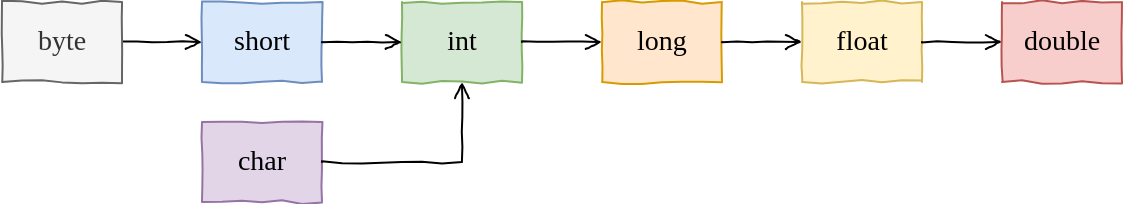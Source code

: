 <mxfile version="13.4.5" type="device"><diagram id="KuzGus1QBj_VSS0Z-u9N" name="Page-1"><mxGraphModel dx="415" dy="243" grid="1" gridSize="10" guides="1" tooltips="1" connect="1" arrows="1" fold="1" page="1" pageScale="1" pageWidth="1169" pageHeight="827" math="0" shadow="0"><root><mxCell id="0"/><mxCell id="1" parent="0"/><mxCell id="kcWvWe0X2HlvCedmLcou-9" style="edgeStyle=orthogonalEdgeStyle;rounded=0;orthogonalLoop=1;jettySize=auto;html=1;exitX=1;exitY=0.5;exitDx=0;exitDy=0;entryX=0;entryY=0.5;entryDx=0;entryDy=0;fontFamily=Comic Sans MS;comic=1;endArrow=open;endFill=0;fontSize=14;" edge="1" parent="1" source="kcWvWe0X2HlvCedmLcou-2" target="kcWvWe0X2HlvCedmLcou-3"><mxGeometry relative="1" as="geometry"/></mxCell><mxCell id="kcWvWe0X2HlvCedmLcou-2" value="byte" style="rounded=0;whiteSpace=wrap;html=1;comic=1;fontFamily=Comic Sans MS;fillColor=#f5f5f5;strokeColor=#666666;fontColor=#333333;fontSize=14;" vertex="1" parent="1"><mxGeometry x="220" y="100" width="60" height="40" as="geometry"/></mxCell><mxCell id="kcWvWe0X2HlvCedmLcou-3" value="short" style="rounded=0;whiteSpace=wrap;html=1;comic=1;fontFamily=Comic Sans MS;fillColor=#dae8fc;strokeColor=#6c8ebf;fontSize=14;" vertex="1" parent="1"><mxGeometry x="320" y="100" width="60" height="40" as="geometry"/></mxCell><mxCell id="kcWvWe0X2HlvCedmLcou-4" value="int" style="rounded=0;whiteSpace=wrap;html=1;comic=1;fontFamily=Comic Sans MS;fillColor=#d5e8d4;strokeColor=#82b366;fontSize=14;" vertex="1" parent="1"><mxGeometry x="420" y="100" width="60" height="40" as="geometry"/></mxCell><mxCell id="kcWvWe0X2HlvCedmLcou-5" value="long" style="rounded=0;whiteSpace=wrap;html=1;comic=1;fontFamily=Comic Sans MS;fillColor=#ffe6cc;strokeColor=#d79b00;fontSize=14;" vertex="1" parent="1"><mxGeometry x="520" y="100" width="60" height="40" as="geometry"/></mxCell><mxCell id="kcWvWe0X2HlvCedmLcou-6" value="float" style="rounded=0;whiteSpace=wrap;html=1;comic=1;fontFamily=Comic Sans MS;fillColor=#fff2cc;strokeColor=#d6b656;fontSize=14;" vertex="1" parent="1"><mxGeometry x="620" y="100" width="60" height="40" as="geometry"/></mxCell><mxCell id="kcWvWe0X2HlvCedmLcou-7" value="double" style="rounded=0;whiteSpace=wrap;html=1;comic=1;fontFamily=Comic Sans MS;fillColor=#f8cecc;strokeColor=#b85450;fontSize=14;" vertex="1" parent="1"><mxGeometry x="720" y="100" width="60" height="40" as="geometry"/></mxCell><mxCell id="kcWvWe0X2HlvCedmLcou-8" value="char" style="rounded=0;whiteSpace=wrap;html=1;comic=1;fontFamily=Comic Sans MS;fillColor=#e1d5e7;strokeColor=#9673a6;fontSize=14;" vertex="1" parent="1"><mxGeometry x="320" y="160" width="60" height="40" as="geometry"/></mxCell><mxCell id="kcWvWe0X2HlvCedmLcou-10" style="edgeStyle=orthogonalEdgeStyle;rounded=0;orthogonalLoop=1;jettySize=auto;html=1;entryX=0.5;entryY=1;entryDx=0;entryDy=0;fontFamily=Comic Sans MS;comic=1;endArrow=open;endFill=0;exitX=1;exitY=0.5;exitDx=0;exitDy=0;fontSize=14;" edge="1" parent="1" source="kcWvWe0X2HlvCedmLcou-8" target="kcWvWe0X2HlvCedmLcou-4"><mxGeometry relative="1" as="geometry"><mxPoint x="400" y="210" as="sourcePoint"/><mxPoint x="440" y="199.71" as="targetPoint"/></mxGeometry></mxCell><mxCell id="kcWvWe0X2HlvCedmLcou-11" style="edgeStyle=orthogonalEdgeStyle;rounded=0;orthogonalLoop=1;jettySize=auto;html=1;entryX=0;entryY=0.5;entryDx=0;entryDy=0;fontFamily=Comic Sans MS;comic=1;endArrow=open;endFill=0;exitX=1;exitY=0.5;exitDx=0;exitDy=0;fontSize=14;" edge="1" parent="1" source="kcWvWe0X2HlvCedmLcou-3" target="kcWvWe0X2HlvCedmLcou-4"><mxGeometry relative="1" as="geometry"><mxPoint x="390" y="70" as="sourcePoint"/><mxPoint x="440" y="119.71" as="targetPoint"/></mxGeometry></mxCell><mxCell id="kcWvWe0X2HlvCedmLcou-12" style="edgeStyle=orthogonalEdgeStyle;rounded=0;orthogonalLoop=1;jettySize=auto;html=1;exitX=1;exitY=0.5;exitDx=0;exitDy=0;fontFamily=Comic Sans MS;comic=1;endArrow=open;endFill=0;entryX=0;entryY=0.5;entryDx=0;entryDy=0;fontSize=14;" edge="1" parent="1" source="kcWvWe0X2HlvCedmLcou-4" target="kcWvWe0X2HlvCedmLcou-5"><mxGeometry relative="1" as="geometry"><mxPoint x="500" y="119.71" as="sourcePoint"/><mxPoint x="520" y="80" as="targetPoint"/></mxGeometry></mxCell><mxCell id="kcWvWe0X2HlvCedmLcou-13" style="edgeStyle=orthogonalEdgeStyle;rounded=0;orthogonalLoop=1;jettySize=auto;html=1;exitX=1;exitY=0.5;exitDx=0;exitDy=0;entryX=0;entryY=0.5;entryDx=0;entryDy=0;fontFamily=Comic Sans MS;comic=1;endArrow=open;endFill=0;fontSize=14;" edge="1" parent="1" source="kcWvWe0X2HlvCedmLcou-5" target="kcWvWe0X2HlvCedmLcou-6"><mxGeometry relative="1" as="geometry"><mxPoint x="620" y="119.71" as="sourcePoint"/><mxPoint x="680" y="119.71" as="targetPoint"/></mxGeometry></mxCell><mxCell id="kcWvWe0X2HlvCedmLcou-14" style="edgeStyle=orthogonalEdgeStyle;rounded=0;orthogonalLoop=1;jettySize=auto;html=1;exitX=1;exitY=0.5;exitDx=0;exitDy=0;fontFamily=Comic Sans MS;comic=1;endArrow=open;endFill=0;fontSize=14;" edge="1" parent="1" source="kcWvWe0X2HlvCedmLcou-6" target="kcWvWe0X2HlvCedmLcou-7"><mxGeometry relative="1" as="geometry"><mxPoint x="740" y="119.71" as="sourcePoint"/><mxPoint x="740" y="70" as="targetPoint"/></mxGeometry></mxCell></root></mxGraphModel></diagram></mxfile>